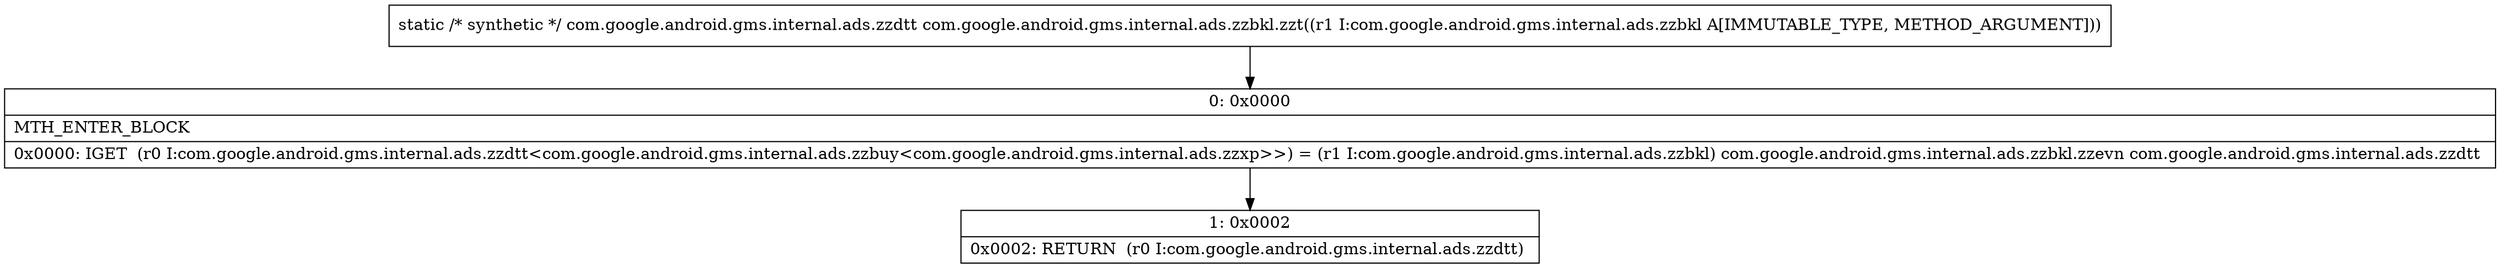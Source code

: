 digraph "CFG forcom.google.android.gms.internal.ads.zzbkl.zzt(Lcom\/google\/android\/gms\/internal\/ads\/zzbkl;)Lcom\/google\/android\/gms\/internal\/ads\/zzdtt;" {
Node_0 [shape=record,label="{0\:\ 0x0000|MTH_ENTER_BLOCK\l|0x0000: IGET  (r0 I:com.google.android.gms.internal.ads.zzdtt\<com.google.android.gms.internal.ads.zzbuy\<com.google.android.gms.internal.ads.zzxp\>\>) = (r1 I:com.google.android.gms.internal.ads.zzbkl) com.google.android.gms.internal.ads.zzbkl.zzevn com.google.android.gms.internal.ads.zzdtt \l}"];
Node_1 [shape=record,label="{1\:\ 0x0002|0x0002: RETURN  (r0 I:com.google.android.gms.internal.ads.zzdtt) \l}"];
MethodNode[shape=record,label="{static \/* synthetic *\/ com.google.android.gms.internal.ads.zzdtt com.google.android.gms.internal.ads.zzbkl.zzt((r1 I:com.google.android.gms.internal.ads.zzbkl A[IMMUTABLE_TYPE, METHOD_ARGUMENT])) }"];
MethodNode -> Node_0;
Node_0 -> Node_1;
}

